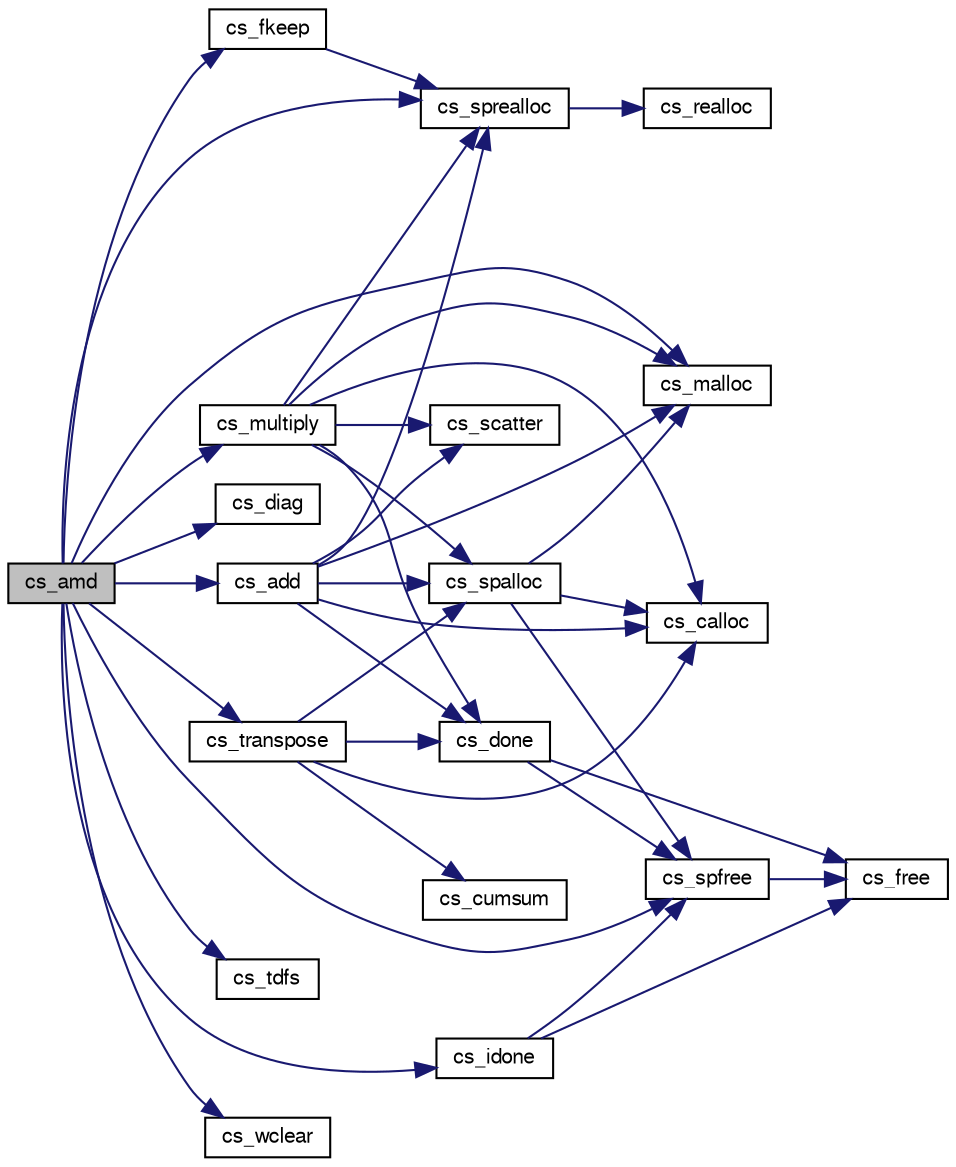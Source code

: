 digraph G
{
  edge [fontname="FreeSans",fontsize=10,labelfontname="FreeSans",labelfontsize=10];
  node [fontname="FreeSans",fontsize=10,shape=record];
  rankdir=LR;
  Node1 [label="cs_amd",height=0.2,width=0.4,color="black", fillcolor="grey75", style="filled" fontcolor="black"];
  Node1 -> Node2 [color="midnightblue",fontsize=10,style="solid",fontname="FreeSans"];
  Node2 [label="cs_add",height=0.2,width=0.4,color="black", fillcolor="white", style="filled",URL="$cs_8c.html#12000fbd0b9198d3852978cca8386afe"];
  Node2 -> Node3 [color="midnightblue",fontsize=10,style="solid",fontname="FreeSans"];
  Node3 [label="cs_calloc",height=0.2,width=0.4,color="black", fillcolor="white", style="filled",URL="$cs_8c.html#d3e846c0142a1457e8e85bcaf559fb98"];
  Node2 -> Node4 [color="midnightblue",fontsize=10,style="solid",fontname="FreeSans"];
  Node4 [label="cs_done",height=0.2,width=0.4,color="black", fillcolor="white", style="filled",URL="$cs_8c.html#41590e7ef8c8f3ebce8c7bbe07303c28"];
  Node4 -> Node5 [color="midnightblue",fontsize=10,style="solid",fontname="FreeSans"];
  Node5 [label="cs_free",height=0.2,width=0.4,color="black", fillcolor="white", style="filled",URL="$cs_8c.html#78c1d1194aacc65212bb0d2b03643ac7"];
  Node4 -> Node6 [color="midnightblue",fontsize=10,style="solid",fontname="FreeSans"];
  Node6 [label="cs_spfree",height=0.2,width=0.4,color="black", fillcolor="white", style="filled",URL="$cs_8c.html#6d705e404a7831ccf01bc0ea064215b9"];
  Node6 -> Node5 [color="midnightblue",fontsize=10,style="solid",fontname="FreeSans"];
  Node2 -> Node7 [color="midnightblue",fontsize=10,style="solid",fontname="FreeSans"];
  Node7 [label="cs_malloc",height=0.2,width=0.4,color="black", fillcolor="white", style="filled",URL="$cs_8c.html#4c6c75c54cbdf2f3fd4574a90c2f8a86"];
  Node2 -> Node8 [color="midnightblue",fontsize=10,style="solid",fontname="FreeSans"];
  Node8 [label="cs_scatter",height=0.2,width=0.4,color="black", fillcolor="white", style="filled",URL="$cs_8c.html#3729a7e21dbc3309ac96461ddb060328"];
  Node2 -> Node9 [color="midnightblue",fontsize=10,style="solid",fontname="FreeSans"];
  Node9 [label="cs_spalloc",height=0.2,width=0.4,color="black", fillcolor="white", style="filled",URL="$cs_8c.html#ad3a584d9185a4fe4497a36f892b9c72"];
  Node9 -> Node3 [color="midnightblue",fontsize=10,style="solid",fontname="FreeSans"];
  Node9 -> Node7 [color="midnightblue",fontsize=10,style="solid",fontname="FreeSans"];
  Node9 -> Node6 [color="midnightblue",fontsize=10,style="solid",fontname="FreeSans"];
  Node2 -> Node10 [color="midnightblue",fontsize=10,style="solid",fontname="FreeSans"];
  Node10 [label="cs_sprealloc",height=0.2,width=0.4,color="black", fillcolor="white", style="filled",URL="$cs_8c.html#5a9bc4224732ce1cedc50119afc687c1"];
  Node10 -> Node11 [color="midnightblue",fontsize=10,style="solid",fontname="FreeSans"];
  Node11 [label="cs_realloc",height=0.2,width=0.4,color="black", fillcolor="white", style="filled",URL="$cs_8c.html#7e829e1175f2c8ddb0d6d9e0bb90f985"];
  Node1 -> Node12 [color="midnightblue",fontsize=10,style="solid",fontname="FreeSans"];
  Node12 [label="cs_diag",height=0.2,width=0.4,color="black", fillcolor="white", style="filled",URL="$cs_8c.html#b744b6c0bb84f8f54496c547e8a95e16"];
  Node1 -> Node13 [color="midnightblue",fontsize=10,style="solid",fontname="FreeSans"];
  Node13 [label="cs_fkeep",height=0.2,width=0.4,color="black", fillcolor="white", style="filled",URL="$cs_8c.html#de63a58ec1758250c64518d817ea3c4c"];
  Node13 -> Node10 [color="midnightblue",fontsize=10,style="solid",fontname="FreeSans"];
  Node1 -> Node14 [color="midnightblue",fontsize=10,style="solid",fontname="FreeSans"];
  Node14 [label="cs_idone",height=0.2,width=0.4,color="black", fillcolor="white", style="filled",URL="$cs_8c.html#9c3bd8e36cdfb832d199b580e22467c7"];
  Node14 -> Node5 [color="midnightblue",fontsize=10,style="solid",fontname="FreeSans"];
  Node14 -> Node6 [color="midnightblue",fontsize=10,style="solid",fontname="FreeSans"];
  Node1 -> Node7 [color="midnightblue",fontsize=10,style="solid",fontname="FreeSans"];
  Node1 -> Node15 [color="midnightblue",fontsize=10,style="solid",fontname="FreeSans"];
  Node15 [label="cs_multiply",height=0.2,width=0.4,color="black", fillcolor="white", style="filled",URL="$cs_8c.html#066e18f8570c820530c73ebc88b30a97"];
  Node15 -> Node3 [color="midnightblue",fontsize=10,style="solid",fontname="FreeSans"];
  Node15 -> Node4 [color="midnightblue",fontsize=10,style="solid",fontname="FreeSans"];
  Node15 -> Node7 [color="midnightblue",fontsize=10,style="solid",fontname="FreeSans"];
  Node15 -> Node8 [color="midnightblue",fontsize=10,style="solid",fontname="FreeSans"];
  Node15 -> Node9 [color="midnightblue",fontsize=10,style="solid",fontname="FreeSans"];
  Node15 -> Node10 [color="midnightblue",fontsize=10,style="solid",fontname="FreeSans"];
  Node1 -> Node6 [color="midnightblue",fontsize=10,style="solid",fontname="FreeSans"];
  Node1 -> Node10 [color="midnightblue",fontsize=10,style="solid",fontname="FreeSans"];
  Node1 -> Node16 [color="midnightblue",fontsize=10,style="solid",fontname="FreeSans"];
  Node16 [label="cs_tdfs",height=0.2,width=0.4,color="black", fillcolor="white", style="filled",URL="$cs_8c.html#7b064c4799cc09da13c13d982197eff7"];
  Node1 -> Node17 [color="midnightblue",fontsize=10,style="solid",fontname="FreeSans"];
  Node17 [label="cs_transpose",height=0.2,width=0.4,color="black", fillcolor="white", style="filled",URL="$cs_8c.html#090225477a18abe5f8d5ab26e4efaf3a"];
  Node17 -> Node3 [color="midnightblue",fontsize=10,style="solid",fontname="FreeSans"];
  Node17 -> Node18 [color="midnightblue",fontsize=10,style="solid",fontname="FreeSans"];
  Node18 [label="cs_cumsum",height=0.2,width=0.4,color="black", fillcolor="white", style="filled",URL="$cs_8c.html#97200b7cc3ad296c964134a59616efdd"];
  Node17 -> Node4 [color="midnightblue",fontsize=10,style="solid",fontname="FreeSans"];
  Node17 -> Node9 [color="midnightblue",fontsize=10,style="solid",fontname="FreeSans"];
  Node1 -> Node19 [color="midnightblue",fontsize=10,style="solid",fontname="FreeSans"];
  Node19 [label="cs_wclear",height=0.2,width=0.4,color="black", fillcolor="white", style="filled",URL="$cs_8c.html#73c323ac388668ef8ab5a2aa97807fbe"];
}

